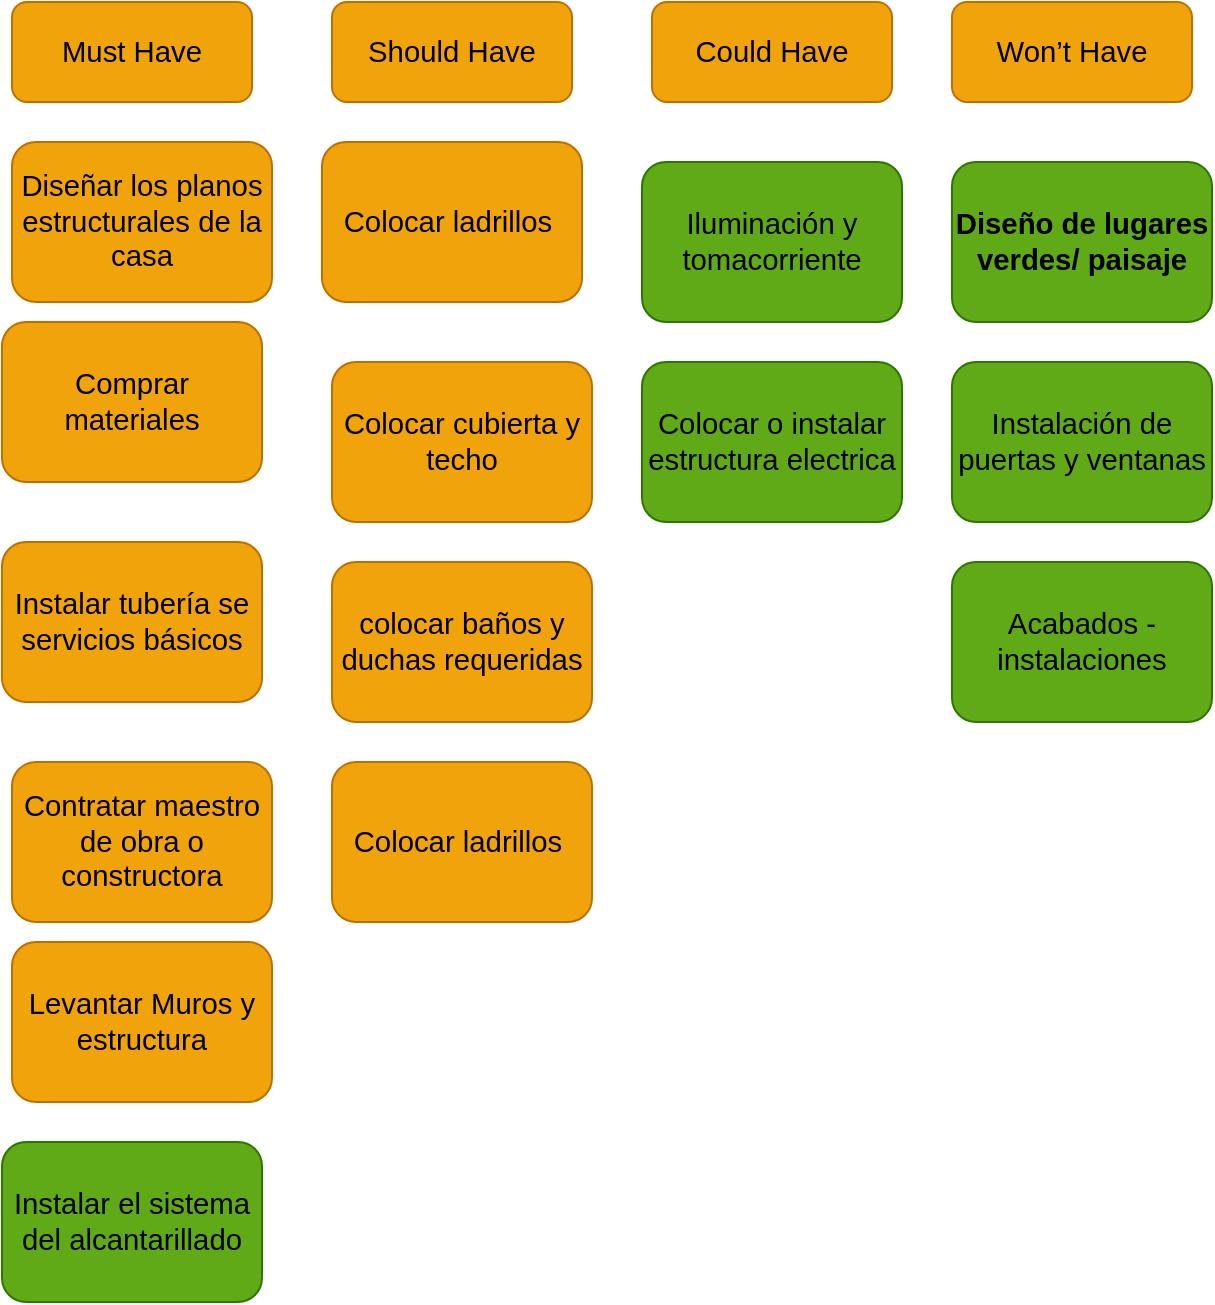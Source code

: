 <mxfile version="26.0.16">
  <diagram name="Page-1" id="7JmDcUcXtfHRZO2dQLSh">
    <mxGraphModel dx="1024" dy="597" grid="1" gridSize="10" guides="1" tooltips="1" connect="1" arrows="1" fold="1" page="1" pageScale="1" pageWidth="850" pageHeight="1100" math="0" shadow="0">
      <root>
        <mxCell id="0" />
        <mxCell id="1" parent="0" />
        <mxCell id="7SWy-Kvl8IP_9XPHrhIU-3" value="&lt;span id=&quot;docs-internal-guid-0ae4e22b-7fff-5505-b2a1-f54cb711f2f1&quot;&gt;&lt;span style=&quot;font-size: 11pt; font-family: Arial, sans-serif; background-color: transparent; font-variant-numeric: normal; font-variant-east-asian: normal; font-variant-alternates: normal; font-variant-position: normal; font-variant-emoji: normal; vertical-align: baseline; white-space-collapse: preserve;&quot;&gt;Diseñar los planos estructurales de la casa&lt;/span&gt;&lt;/span&gt;" style="rounded=1;whiteSpace=wrap;html=1;fillColor=#f0a30a;strokeColor=#BD7000;fontColor=#000000;" vertex="1" parent="1">
          <mxGeometry x="60" y="90" width="130" height="80" as="geometry" />
        </mxCell>
        <mxCell id="7SWy-Kvl8IP_9XPHrhIU-4" value="&lt;span id=&quot;docs-internal-guid-eac758ae-7fff-db10-2ab8-4adff7f79cbf&quot;&gt;&lt;span style=&quot;font-size: 11pt; font-family: Arial, sans-serif; color: rgb(0, 0, 0); background-color: transparent; font-variant-numeric: normal; font-variant-east-asian: normal; font-variant-alternates: normal; font-variant-position: normal; font-variant-emoji: normal; vertical-align: baseline; white-space-collapse: preserve;&quot;&gt;Instalar tubería se servicios básicos&lt;/span&gt;&lt;/span&gt;" style="rounded=1;whiteSpace=wrap;html=1;fillColor=#f0a30a;strokeColor=#BD7000;fontColor=#000000;" vertex="1" parent="1">
          <mxGeometry x="55" y="290" width="130" height="80" as="geometry" />
        </mxCell>
        <mxCell id="7SWy-Kvl8IP_9XPHrhIU-5" value="&lt;span id=&quot;docs-internal-guid-ff159c7e-7fff-43d9-2a57-6dbc618ed816&quot;&gt;&lt;span style=&quot;font-size: 11pt; font-family: Arial, sans-serif; color: rgb(0, 0, 0); background-color: transparent; font-variant-numeric: normal; font-variant-east-asian: normal; font-variant-alternates: normal; font-variant-position: normal; font-variant-emoji: normal; vertical-align: baseline; white-space-collapse: preserve;&quot;&gt;Comprar materiales&lt;/span&gt;&lt;/span&gt;" style="rounded=1;whiteSpace=wrap;html=1;fillColor=#f0a30a;strokeColor=#BD7000;fontColor=#000000;" vertex="1" parent="1">
          <mxGeometry x="55" y="180" width="130" height="80" as="geometry" />
        </mxCell>
        <mxCell id="7SWy-Kvl8IP_9XPHrhIU-6" value="&lt;span id=&quot;docs-internal-guid-9e34159a-7fff-69a1-f93b-22a08bd8858a&quot;&gt;&lt;span style=&quot;font-size: 11pt; font-family: Arial, sans-serif; color: rgb(0, 0, 0); background-color: transparent; font-variant-numeric: normal; font-variant-east-asian: normal; font-variant-alternates: normal; font-variant-position: normal; font-variant-emoji: normal; vertical-align: baseline; white-space-collapse: preserve;&quot;&gt;Contratar maestro de obra o constructora&lt;/span&gt;&lt;/span&gt;" style="rounded=1;whiteSpace=wrap;html=1;fillColor=#f0a30a;strokeColor=#BD7000;fontColor=#000000;" vertex="1" parent="1">
          <mxGeometry x="60" y="400" width="130" height="80" as="geometry" />
        </mxCell>
        <mxCell id="7SWy-Kvl8IP_9XPHrhIU-7" value="&lt;span id=&quot;docs-internal-guid-ae0e0886-7fff-9e6f-cbe9-bf67b86cf17e&quot;&gt;&lt;span style=&quot;font-size: 11pt; font-family: Arial, sans-serif; color: rgb(0, 0, 0); background-color: transparent; font-variant-numeric: normal; font-variant-east-asian: normal; font-variant-alternates: normal; font-variant-position: normal; font-variant-emoji: normal; vertical-align: baseline; white-space-collapse: preserve;&quot;&gt;Levantar Muros y estructura&lt;/span&gt;&lt;/span&gt;" style="rounded=1;whiteSpace=wrap;html=1;fillColor=#f0a30a;strokeColor=#BD7000;fontColor=#000000;" vertex="1" parent="1">
          <mxGeometry x="60" y="490" width="130" height="80" as="geometry" />
        </mxCell>
        <mxCell id="7SWy-Kvl8IP_9XPHrhIU-8" value="&lt;span id=&quot;docs-internal-guid-626faea6-7fff-da08-3162-ef0c57c1201a&quot;&gt;&lt;span style=&quot;font-size: 11pt; font-family: Arial, sans-serif; color: rgb(0, 0, 0); background-color: transparent; font-variant-numeric: normal; font-variant-east-asian: normal; font-variant-alternates: normal; font-variant-position: normal; font-variant-emoji: normal; vertical-align: baseline; white-space-collapse: preserve;&quot;&gt;Colocar o instalar estructura electrica&lt;/span&gt;&lt;/span&gt;" style="rounded=1;whiteSpace=wrap;html=1;fillColor=#60a917;strokeColor=#2D7600;fontColor=#ffffff;" vertex="1" parent="1">
          <mxGeometry x="375" y="200" width="130" height="80" as="geometry" />
        </mxCell>
        <mxCell id="7SWy-Kvl8IP_9XPHrhIU-9" value="&lt;span id=&quot;docs-internal-guid-1cf296c4-7fff-f336-f7e9-277b2c966e39&quot;&gt;&lt;span style=&quot;font-size: 11pt; font-family: Arial, sans-serif; color: rgb(0, 0, 0); background-color: transparent; font-variant-numeric: normal; font-variant-east-asian: normal; font-variant-alternates: normal; font-variant-position: normal; font-variant-emoji: normal; vertical-align: baseline; white-space-collapse: preserve;&quot;&gt;Instalar el sistema del alcantarillado&lt;/span&gt;&lt;/span&gt;" style="rounded=1;whiteSpace=wrap;html=1;fillColor=#60a917;strokeColor=#2D7600;fontColor=#ffffff;" vertex="1" parent="1">
          <mxGeometry x="55" y="590" width="130" height="80" as="geometry" />
        </mxCell>
        <mxCell id="7SWy-Kvl8IP_9XPHrhIU-10" value="&lt;span id=&quot;docs-internal-guid-eac758ae-7fff-db10-2ab8-4adff7f79cbf&quot;&gt;&lt;span style=&quot;font-size: 11pt; font-family: Arial, sans-serif; color: rgb(0, 0, 0); background-color: transparent; font-variant-numeric: normal; font-variant-east-asian: normal; font-variant-alternates: normal; font-variant-position: normal; font-variant-emoji: normal; vertical-align: baseline; white-space-collapse: preserve;&quot;&gt;Must Have&lt;/span&gt;&lt;/span&gt;" style="rounded=1;whiteSpace=wrap;html=1;fillColor=#f0a30a;strokeColor=#BD7000;fontColor=#000000;" vertex="1" parent="1">
          <mxGeometry x="60" y="20" width="120" height="50" as="geometry" />
        </mxCell>
        <mxCell id="7SWy-Kvl8IP_9XPHrhIU-11" value="&lt;span id=&quot;docs-internal-guid-eac758ae-7fff-db10-2ab8-4adff7f79cbf&quot;&gt;&lt;span style=&quot;font-size: 11pt; font-family: Arial, sans-serif; color: rgb(0, 0, 0); background-color: transparent; font-variant-numeric: normal; font-variant-east-asian: normal; font-variant-alternates: normal; font-variant-position: normal; font-variant-emoji: normal; vertical-align: baseline; white-space-collapse: preserve;&quot;&gt;Should Have&lt;/span&gt;&lt;/span&gt;" style="rounded=1;whiteSpace=wrap;html=1;fillColor=#f0a30a;strokeColor=#BD7000;fontColor=#000000;" vertex="1" parent="1">
          <mxGeometry x="220" y="20" width="120" height="50" as="geometry" />
        </mxCell>
        <mxCell id="7SWy-Kvl8IP_9XPHrhIU-12" value="&lt;span id=&quot;docs-internal-guid-eac758ae-7fff-db10-2ab8-4adff7f79cbf&quot;&gt;&lt;span style=&quot;font-size: 11pt; font-family: Arial, sans-serif; color: rgb(0, 0, 0); background-color: transparent; font-variant-numeric: normal; font-variant-east-asian: normal; font-variant-alternates: normal; font-variant-position: normal; font-variant-emoji: normal; vertical-align: baseline; white-space-collapse: preserve;&quot;&gt;Could Have&lt;/span&gt;&lt;/span&gt;" style="rounded=1;whiteSpace=wrap;html=1;fillColor=#f0a30a;strokeColor=#BD7000;fontColor=#000000;" vertex="1" parent="1">
          <mxGeometry x="380" y="20" width="120" height="50" as="geometry" />
        </mxCell>
        <mxCell id="7SWy-Kvl8IP_9XPHrhIU-13" value="&lt;span id=&quot;docs-internal-guid-eac758ae-7fff-db10-2ab8-4adff7f79cbf&quot;&gt;&lt;span style=&quot;font-size: 11pt; font-family: Arial, sans-serif; color: rgb(0, 0, 0); background-color: transparent; font-variant-numeric: normal; font-variant-east-asian: normal; font-variant-alternates: normal; font-variant-position: normal; font-variant-emoji: normal; vertical-align: baseline; white-space-collapse: preserve;&quot;&gt;Won’t Have&lt;/span&gt;&lt;/span&gt;" style="rounded=1;whiteSpace=wrap;html=1;fillColor=#f0a30a;strokeColor=#BD7000;fontColor=#000000;" vertex="1" parent="1">
          <mxGeometry x="530" y="20" width="120" height="50" as="geometry" />
        </mxCell>
        <mxCell id="7SWy-Kvl8IP_9XPHrhIU-14" value="&lt;span id=&quot;docs-internal-guid-61ae8753-7fff-85ff-677d-23d62262af80&quot;&gt;&lt;span style=&quot;font-size: 11pt; font-family: Arial, sans-serif; color: rgb(0, 0, 0); background-color: transparent; font-variant-numeric: normal; font-variant-east-asian: normal; font-variant-alternates: normal; font-variant-position: normal; font-variant-emoji: normal; vertical-align: baseline; white-space-collapse: preserve;&quot;&gt;Colocar ladrillos &lt;/span&gt;&lt;/span&gt;" style="rounded=1;whiteSpace=wrap;html=1;fillColor=#f0a30a;strokeColor=#BD7000;fontColor=#000000;" vertex="1" parent="1">
          <mxGeometry x="215" y="90" width="130" height="80" as="geometry" />
        </mxCell>
        <mxCell id="7SWy-Kvl8IP_9XPHrhIU-15" value="&lt;span id=&quot;docs-internal-guid-3c0f107f-7fff-d517-85ed-e54de9c1fdb1&quot;&gt;&lt;span style=&quot;font-size: 11pt; font-family: Arial, sans-serif; color: rgb(0, 0, 0); background-color: transparent; font-variant-numeric: normal; font-variant-east-asian: normal; font-variant-alternates: normal; font-variant-position: normal; font-variant-emoji: normal; vertical-align: baseline; white-space-collapse: preserve;&quot;&gt;Colocar cubierta y techo&lt;/span&gt;&lt;/span&gt;" style="rounded=1;whiteSpace=wrap;html=1;fillColor=#f0a30a;strokeColor=#BD7000;fontColor=#000000;" vertex="1" parent="1">
          <mxGeometry x="220" y="200" width="130" height="80" as="geometry" />
        </mxCell>
        <mxCell id="7SWy-Kvl8IP_9XPHrhIU-16" value="&lt;span id=&quot;docs-internal-guid-ff237923-7fff-0943-c56f-94840bc2b8f5&quot;&gt;&lt;span style=&quot;font-size: 11pt; font-family: Arial, sans-serif; color: rgb(0, 0, 0); background-color: transparent; font-variant-numeric: normal; font-variant-east-asian: normal; font-variant-alternates: normal; font-variant-position: normal; font-variant-emoji: normal; vertical-align: baseline; white-space-collapse: preserve;&quot;&gt;Iluminación y tomacorriente&lt;/span&gt;&lt;/span&gt;" style="rounded=1;whiteSpace=wrap;html=1;fillColor=#60a917;strokeColor=#2D7600;fontColor=#ffffff;" vertex="1" parent="1">
          <mxGeometry x="375" y="100" width="130" height="80" as="geometry" />
        </mxCell>
        <mxCell id="7SWy-Kvl8IP_9XPHrhIU-17" value="&lt;span id=&quot;docs-internal-guid-7a22c8e7-7fff-522e-53c7-6cc9f971d7a7&quot;&gt;&lt;span style=&quot;font-size: 11pt; font-family: Arial, sans-serif; color: rgb(0, 0, 0); background-color: transparent; font-variant-numeric: normal; font-variant-east-asian: normal; font-variant-alternates: normal; font-variant-position: normal; font-variant-emoji: normal; vertical-align: baseline; white-space-collapse: preserve;&quot;&gt;colocar baños y duchas requeridas&lt;/span&gt;&lt;/span&gt;" style="rounded=1;whiteSpace=wrap;html=1;fillColor=#f0a30a;strokeColor=#BD7000;fontColor=#000000;" vertex="1" parent="1">
          <mxGeometry x="220" y="300" width="130" height="80" as="geometry" />
        </mxCell>
        <mxCell id="7SWy-Kvl8IP_9XPHrhIU-18" value="&lt;span id=&quot;docs-internal-guid-61ae8753-7fff-85ff-677d-23d62262af80&quot;&gt;&lt;span style=&quot;font-size: 11pt; font-family: Arial, sans-serif; color: rgb(0, 0, 0); background-color: transparent; font-variant-numeric: normal; font-variant-east-asian: normal; font-variant-alternates: normal; font-variant-position: normal; font-variant-emoji: normal; vertical-align: baseline; white-space-collapse: preserve;&quot;&gt;Colocar ladrillos &lt;/span&gt;&lt;/span&gt;" style="rounded=1;whiteSpace=wrap;html=1;fillColor=#f0a30a;strokeColor=#BD7000;fontColor=#000000;" vertex="1" parent="1">
          <mxGeometry x="220" y="400" width="130" height="80" as="geometry" />
        </mxCell>
        <mxCell id="7SWy-Kvl8IP_9XPHrhIU-19" value="&lt;span id=&quot;docs-internal-guid-1dcdb2c6-7fff-8b7e-add0-218dcf794709&quot;&gt;&lt;span style=&quot;font-size: 11pt; font-family: Arial, sans-serif; color: rgb(0, 0, 0); background-color: transparent; font-variant-numeric: normal; font-variant-east-asian: normal; font-variant-alternates: normal; font-variant-position: normal; font-variant-emoji: normal; vertical-align: baseline; white-space-collapse: preserve;&quot;&gt;Diseño de lugares verdes/ paisaje&lt;/span&gt;&lt;/span&gt;" style="rounded=1;whiteSpace=wrap;html=1;fillColor=#60a917;strokeColor=#2D7600;fontColor=#ffffff;fontStyle=1" vertex="1" parent="1">
          <mxGeometry x="530" y="100" width="130" height="80" as="geometry" />
        </mxCell>
        <mxCell id="7SWy-Kvl8IP_9XPHrhIU-20" value="&lt;span id=&quot;docs-internal-guid-01c0a0f3-7fff-cb70-058a-e0bec0cb67ca&quot;&gt;&lt;span style=&quot;font-size: 11pt; font-family: Arial, sans-serif; color: rgb(0, 0, 0); background-color: transparent; font-variant-numeric: normal; font-variant-east-asian: normal; font-variant-alternates: normal; font-variant-position: normal; font-variant-emoji: normal; vertical-align: baseline; white-space-collapse: preserve;&quot;&gt;Instalación de puertas y ventanas&lt;/span&gt;&lt;/span&gt;" style="rounded=1;whiteSpace=wrap;html=1;fillColor=#60a917;strokeColor=#2D7600;fontColor=#ffffff;" vertex="1" parent="1">
          <mxGeometry x="530" y="200" width="130" height="80" as="geometry" />
        </mxCell>
        <mxCell id="7SWy-Kvl8IP_9XPHrhIU-21" value="&lt;span id=&quot;docs-internal-guid-30ec98bb-7fff-eb63-7ae0-0301d35fc524&quot;&gt;&lt;span style=&quot;font-size: 11pt; font-family: Arial, sans-serif; color: rgb(0, 0, 0); background-color: transparent; font-variant-numeric: normal; font-variant-east-asian: normal; font-variant-alternates: normal; font-variant-position: normal; font-variant-emoji: normal; vertical-align: baseline; white-space-collapse: preserve;&quot;&gt;Acabados - instalaciones&lt;/span&gt;&lt;/span&gt;" style="rounded=1;whiteSpace=wrap;html=1;fillColor=#60a917;strokeColor=#2D7600;fontColor=#ffffff;" vertex="1" parent="1">
          <mxGeometry x="530" y="300" width="130" height="80" as="geometry" />
        </mxCell>
      </root>
    </mxGraphModel>
  </diagram>
</mxfile>
